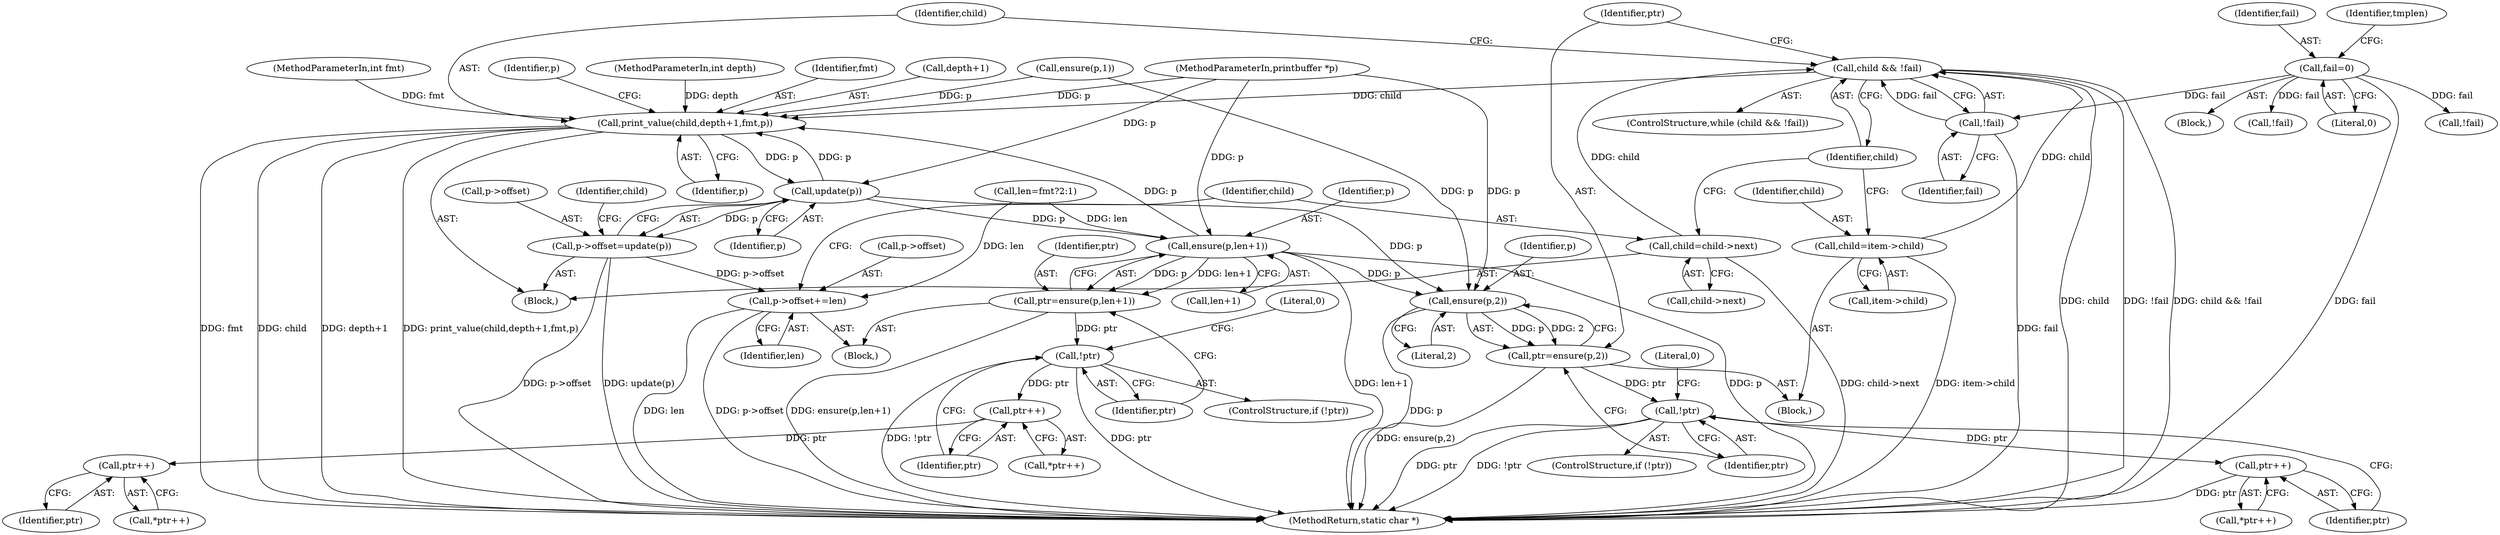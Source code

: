 digraph "0_iperf_91f2fa59e8ed80dfbf400add0164ee0e508e412a_40@pointer" {
"1000215" [label="(Call,child && !fail)"];
"1000209" [label="(Call,child=item->child)"];
"1000277" [label="(Call,child=child->next)"];
"1000217" [label="(Call,!fail)"];
"1000141" [label="(Call,fail=0)"];
"1000220" [label="(Call,print_value(child,depth+1,fmt,p))"];
"1000231" [label="(Call,update(p))"];
"1000227" [label="(Call,p->offset=update(p))"];
"1000272" [label="(Call,p->offset+=len)"];
"1000246" [label="(Call,ensure(p,len+1))"];
"1000244" [label="(Call,ptr=ensure(p,len+1))"];
"1000252" [label="(Call,!ptr)"];
"1000258" [label="(Call,ptr++)"];
"1000265" [label="(Call,ptr++)"];
"1000284" [label="(Call,ensure(p,2))"];
"1000282" [label="(Call,ptr=ensure(p,2))"];
"1000288" [label="(Call,!ptr)"];
"1000294" [label="(Call,ptr++)"];
"1000282" [label="(Call,ptr=ensure(p,2))"];
"1000220" [label="(Call,print_value(child,depth+1,fmt,p))"];
"1000142" [label="(Identifier,fail)"];
"1000287" [label="(ControlStructure,if (!ptr))"];
"1000228" [label="(Call,p->offset)"];
"1000246" [label="(Call,ensure(p,len+1))"];
"1000227" [label="(Call,p->offset=update(p))"];
"1000217" [label="(Call,!fail)"];
"1000185" [label="(Block,)"];
"1000245" [label="(Identifier,ptr)"];
"1000380" [label="(Call,!fail)"];
"1000112" [label="(MethodParameterIn,int fmt)"];
"1000193" [label="(Call,ensure(p,1))"];
"1000229" [label="(Identifier,p)"];
"1000278" [label="(Identifier,child)"];
"1000253" [label="(Identifier,ptr)"];
"1000216" [label="(Identifier,child)"];
"1000294" [label="(Call,ptr++)"];
"1000293" [label="(Call,*ptr++)"];
"1000211" [label="(Call,item->child)"];
"1000226" [label="(Identifier,p)"];
"1000218" [label="(Identifier,fail)"];
"1000113" [label="(MethodParameterIn,printbuffer *p)"];
"1000225" [label="(Identifier,fmt)"];
"1000277" [label="(Call,child=child->next)"];
"1000237" [label="(Block,)"];
"1000497" [label="(MethodReturn,static char *)"];
"1000259" [label="(Identifier,ptr)"];
"1000209" [label="(Call,child=item->child)"];
"1000252" [label="(Call,!ptr)"];
"1000257" [label="(Call,*ptr++)"];
"1000235" [label="(Identifier,child)"];
"1000265" [label="(Call,ptr++)"];
"1000284" [label="(Call,ensure(p,2))"];
"1000219" [label="(Block,)"];
"1000244" [label="(Call,ptr=ensure(p,len+1))"];
"1000285" [label="(Identifier,p)"];
"1000276" [label="(Identifier,len)"];
"1000288" [label="(Call,!ptr)"];
"1000272" [label="(Call,p->offset+=len)"];
"1000295" [label="(Identifier,ptr)"];
"1000143" [label="(Literal,0)"];
"1000248" [label="(Call,len+1)"];
"1000289" [label="(Identifier,ptr)"];
"1000264" [label="(Call,*ptr++)"];
"1000232" [label="(Identifier,p)"];
"1000238" [label="(Call,len=fmt?2:1)"];
"1000222" [label="(Call,depth+1)"];
"1000258" [label="(Call,ptr++)"];
"1000221" [label="(Identifier,child)"];
"1000215" [label="(Call,child && !fail)"];
"1000291" [label="(Literal,0)"];
"1000146" [label="(Identifier,tmplen)"];
"1000141" [label="(Call,fail=0)"];
"1000231" [label="(Call,update(p))"];
"1000255" [label="(Literal,0)"];
"1000114" [label="(Block,)"];
"1000286" [label="(Literal,2)"];
"1000273" [label="(Call,p->offset)"];
"1000247" [label="(Identifier,p)"];
"1000283" [label="(Identifier,ptr)"];
"1000266" [label="(Identifier,ptr)"];
"1000210" [label="(Identifier,child)"];
"1000214" [label="(ControlStructure,while (child && !fail))"];
"1000279" [label="(Call,child->next)"];
"1000251" [label="(ControlStructure,if (!ptr))"];
"1000111" [label="(MethodParameterIn,int depth)"];
"1000339" [label="(Call,!fail)"];
"1000215" -> "1000214"  [label="AST: "];
"1000215" -> "1000216"  [label="CFG: "];
"1000215" -> "1000217"  [label="CFG: "];
"1000216" -> "1000215"  [label="AST: "];
"1000217" -> "1000215"  [label="AST: "];
"1000221" -> "1000215"  [label="CFG: "];
"1000283" -> "1000215"  [label="CFG: "];
"1000215" -> "1000497"  [label="DDG: child"];
"1000215" -> "1000497"  [label="DDG: !fail"];
"1000215" -> "1000497"  [label="DDG: child && !fail"];
"1000209" -> "1000215"  [label="DDG: child"];
"1000277" -> "1000215"  [label="DDG: child"];
"1000217" -> "1000215"  [label="DDG: fail"];
"1000215" -> "1000220"  [label="DDG: child"];
"1000209" -> "1000185"  [label="AST: "];
"1000209" -> "1000211"  [label="CFG: "];
"1000210" -> "1000209"  [label="AST: "];
"1000211" -> "1000209"  [label="AST: "];
"1000216" -> "1000209"  [label="CFG: "];
"1000209" -> "1000497"  [label="DDG: item->child"];
"1000277" -> "1000219"  [label="AST: "];
"1000277" -> "1000279"  [label="CFG: "];
"1000278" -> "1000277"  [label="AST: "];
"1000279" -> "1000277"  [label="AST: "];
"1000216" -> "1000277"  [label="CFG: "];
"1000277" -> "1000497"  [label="DDG: child->next"];
"1000217" -> "1000218"  [label="CFG: "];
"1000218" -> "1000217"  [label="AST: "];
"1000217" -> "1000497"  [label="DDG: fail"];
"1000141" -> "1000217"  [label="DDG: fail"];
"1000141" -> "1000114"  [label="AST: "];
"1000141" -> "1000143"  [label="CFG: "];
"1000142" -> "1000141"  [label="AST: "];
"1000143" -> "1000141"  [label="AST: "];
"1000146" -> "1000141"  [label="CFG: "];
"1000141" -> "1000497"  [label="DDG: fail"];
"1000141" -> "1000339"  [label="DDG: fail"];
"1000141" -> "1000380"  [label="DDG: fail"];
"1000220" -> "1000219"  [label="AST: "];
"1000220" -> "1000226"  [label="CFG: "];
"1000221" -> "1000220"  [label="AST: "];
"1000222" -> "1000220"  [label="AST: "];
"1000225" -> "1000220"  [label="AST: "];
"1000226" -> "1000220"  [label="AST: "];
"1000229" -> "1000220"  [label="CFG: "];
"1000220" -> "1000497"  [label="DDG: fmt"];
"1000220" -> "1000497"  [label="DDG: child"];
"1000220" -> "1000497"  [label="DDG: depth+1"];
"1000220" -> "1000497"  [label="DDG: print_value(child,depth+1,fmt,p)"];
"1000111" -> "1000220"  [label="DDG: depth"];
"1000112" -> "1000220"  [label="DDG: fmt"];
"1000193" -> "1000220"  [label="DDG: p"];
"1000231" -> "1000220"  [label="DDG: p"];
"1000246" -> "1000220"  [label="DDG: p"];
"1000113" -> "1000220"  [label="DDG: p"];
"1000220" -> "1000231"  [label="DDG: p"];
"1000231" -> "1000227"  [label="AST: "];
"1000231" -> "1000232"  [label="CFG: "];
"1000232" -> "1000231"  [label="AST: "];
"1000227" -> "1000231"  [label="CFG: "];
"1000231" -> "1000227"  [label="DDG: p"];
"1000113" -> "1000231"  [label="DDG: p"];
"1000231" -> "1000246"  [label="DDG: p"];
"1000231" -> "1000284"  [label="DDG: p"];
"1000227" -> "1000219"  [label="AST: "];
"1000228" -> "1000227"  [label="AST: "];
"1000235" -> "1000227"  [label="CFG: "];
"1000227" -> "1000497"  [label="DDG: p->offset"];
"1000227" -> "1000497"  [label="DDG: update(p)"];
"1000227" -> "1000272"  [label="DDG: p->offset"];
"1000272" -> "1000237"  [label="AST: "];
"1000272" -> "1000276"  [label="CFG: "];
"1000273" -> "1000272"  [label="AST: "];
"1000276" -> "1000272"  [label="AST: "];
"1000278" -> "1000272"  [label="CFG: "];
"1000272" -> "1000497"  [label="DDG: len"];
"1000272" -> "1000497"  [label="DDG: p->offset"];
"1000238" -> "1000272"  [label="DDG: len"];
"1000246" -> "1000244"  [label="AST: "];
"1000246" -> "1000248"  [label="CFG: "];
"1000247" -> "1000246"  [label="AST: "];
"1000248" -> "1000246"  [label="AST: "];
"1000244" -> "1000246"  [label="CFG: "];
"1000246" -> "1000497"  [label="DDG: len+1"];
"1000246" -> "1000497"  [label="DDG: p"];
"1000246" -> "1000244"  [label="DDG: p"];
"1000246" -> "1000244"  [label="DDG: len+1"];
"1000113" -> "1000246"  [label="DDG: p"];
"1000238" -> "1000246"  [label="DDG: len"];
"1000246" -> "1000284"  [label="DDG: p"];
"1000244" -> "1000237"  [label="AST: "];
"1000245" -> "1000244"  [label="AST: "];
"1000253" -> "1000244"  [label="CFG: "];
"1000244" -> "1000497"  [label="DDG: ensure(p,len+1)"];
"1000244" -> "1000252"  [label="DDG: ptr"];
"1000252" -> "1000251"  [label="AST: "];
"1000252" -> "1000253"  [label="CFG: "];
"1000253" -> "1000252"  [label="AST: "];
"1000255" -> "1000252"  [label="CFG: "];
"1000259" -> "1000252"  [label="CFG: "];
"1000252" -> "1000497"  [label="DDG: ptr"];
"1000252" -> "1000497"  [label="DDG: !ptr"];
"1000252" -> "1000258"  [label="DDG: ptr"];
"1000258" -> "1000257"  [label="AST: "];
"1000258" -> "1000259"  [label="CFG: "];
"1000259" -> "1000258"  [label="AST: "];
"1000257" -> "1000258"  [label="CFG: "];
"1000258" -> "1000265"  [label="DDG: ptr"];
"1000265" -> "1000264"  [label="AST: "];
"1000265" -> "1000266"  [label="CFG: "];
"1000266" -> "1000265"  [label="AST: "];
"1000264" -> "1000265"  [label="CFG: "];
"1000284" -> "1000282"  [label="AST: "];
"1000284" -> "1000286"  [label="CFG: "];
"1000285" -> "1000284"  [label="AST: "];
"1000286" -> "1000284"  [label="AST: "];
"1000282" -> "1000284"  [label="CFG: "];
"1000284" -> "1000497"  [label="DDG: p"];
"1000284" -> "1000282"  [label="DDG: p"];
"1000284" -> "1000282"  [label="DDG: 2"];
"1000193" -> "1000284"  [label="DDG: p"];
"1000113" -> "1000284"  [label="DDG: p"];
"1000282" -> "1000185"  [label="AST: "];
"1000283" -> "1000282"  [label="AST: "];
"1000289" -> "1000282"  [label="CFG: "];
"1000282" -> "1000497"  [label="DDG: ensure(p,2)"];
"1000282" -> "1000288"  [label="DDG: ptr"];
"1000288" -> "1000287"  [label="AST: "];
"1000288" -> "1000289"  [label="CFG: "];
"1000289" -> "1000288"  [label="AST: "];
"1000291" -> "1000288"  [label="CFG: "];
"1000295" -> "1000288"  [label="CFG: "];
"1000288" -> "1000497"  [label="DDG: ptr"];
"1000288" -> "1000497"  [label="DDG: !ptr"];
"1000288" -> "1000294"  [label="DDG: ptr"];
"1000294" -> "1000293"  [label="AST: "];
"1000294" -> "1000295"  [label="CFG: "];
"1000295" -> "1000294"  [label="AST: "];
"1000293" -> "1000294"  [label="CFG: "];
"1000294" -> "1000497"  [label="DDG: ptr"];
}
